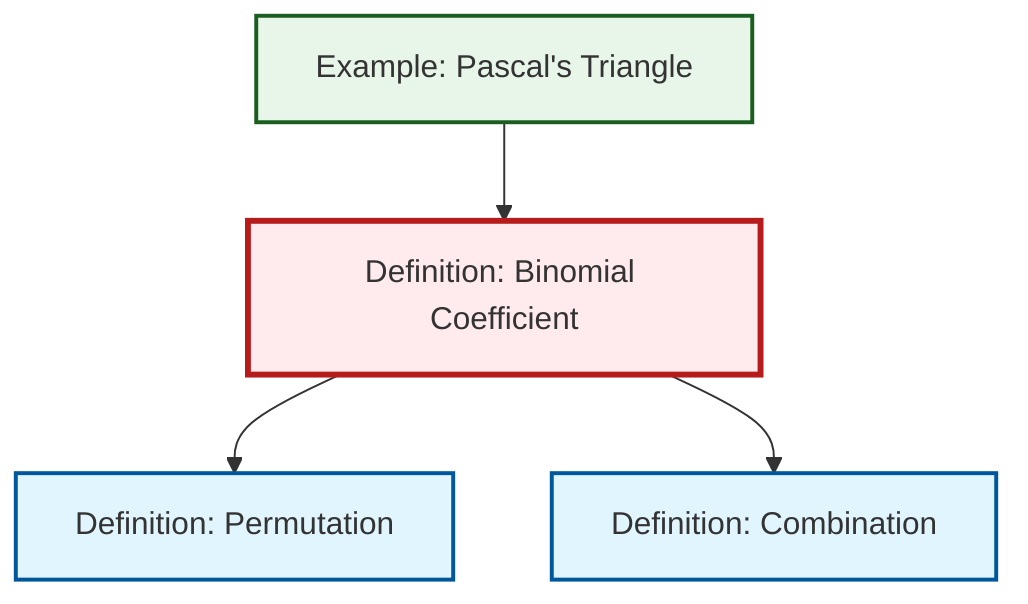 graph TD
    classDef definition fill:#e1f5fe,stroke:#01579b,stroke-width:2px
    classDef theorem fill:#f3e5f5,stroke:#4a148c,stroke-width:2px
    classDef axiom fill:#fff3e0,stroke:#e65100,stroke-width:2px
    classDef example fill:#e8f5e9,stroke:#1b5e20,stroke-width:2px
    classDef current fill:#ffebee,stroke:#b71c1c,stroke-width:3px
    def-combination["Definition: Combination"]:::definition
    def-binomial-coefficient["Definition: Binomial Coefficient"]:::definition
    def-permutation["Definition: Permutation"]:::definition
    ex-pascals-triangle["Example: Pascal's Triangle"]:::example
    ex-pascals-triangle --> def-binomial-coefficient
    def-binomial-coefficient --> def-permutation
    def-binomial-coefficient --> def-combination
    class def-binomial-coefficient current